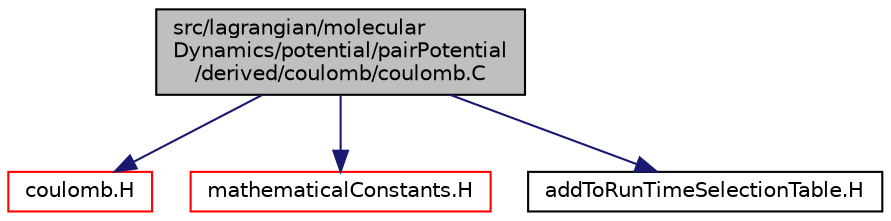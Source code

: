 digraph "src/lagrangian/molecularDynamics/potential/pairPotential/derived/coulomb/coulomb.C"
{
  bgcolor="transparent";
  edge [fontname="Helvetica",fontsize="10",labelfontname="Helvetica",labelfontsize="10"];
  node [fontname="Helvetica",fontsize="10",shape=record];
  Node0 [label="src/lagrangian/molecular\lDynamics/potential/pairPotential\l/derived/coulomb/coulomb.C",height=0.2,width=0.4,color="black", fillcolor="grey75", style="filled", fontcolor="black"];
  Node0 -> Node1 [color="midnightblue",fontsize="10",style="solid",fontname="Helvetica"];
  Node1 [label="coulomb.H",height=0.2,width=0.4,color="red",URL="$a07223.html"];
  Node0 -> Node113 [color="midnightblue",fontsize="10",style="solid",fontname="Helvetica"];
  Node113 [label="mathematicalConstants.H",height=0.2,width=0.4,color="red",URL="$a10952.html"];
  Node0 -> Node114 [color="midnightblue",fontsize="10",style="solid",fontname="Helvetica"];
  Node114 [label="addToRunTimeSelectionTable.H",height=0.2,width=0.4,color="black",URL="$a09989.html",tooltip="Macros for easy insertion into run-time selection tables. "];
}
